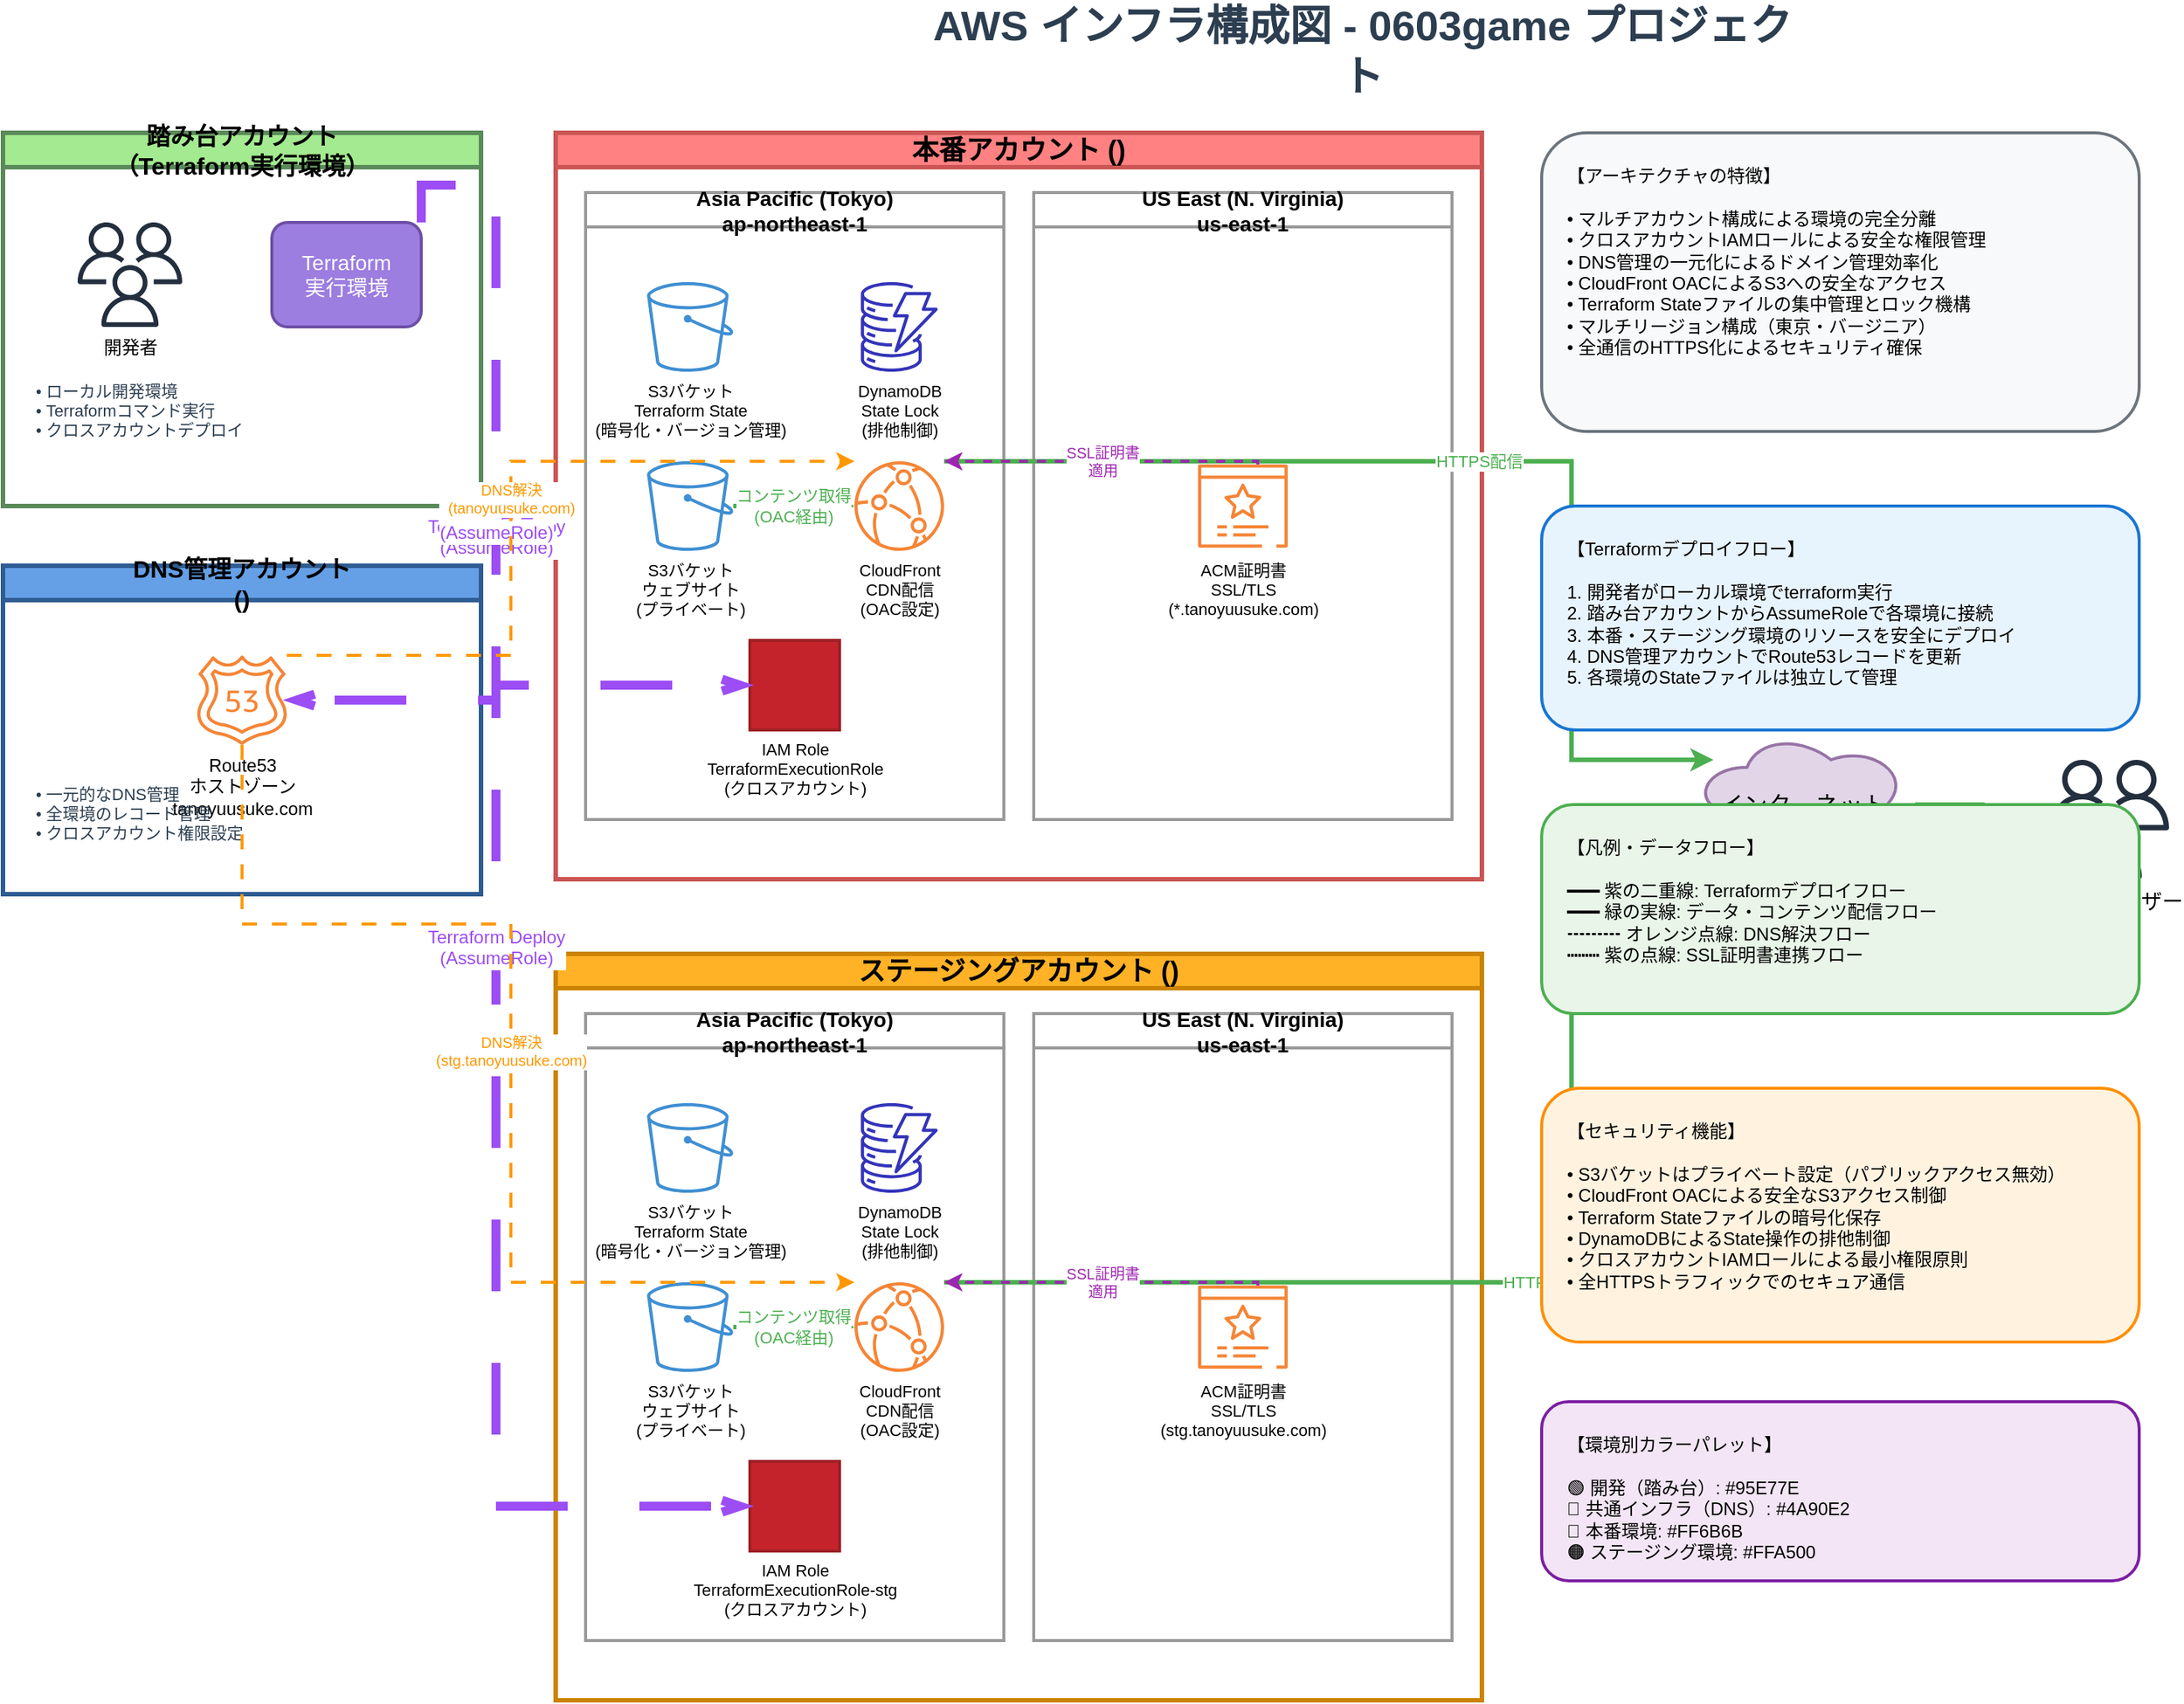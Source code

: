 <mxfile version="28.1.1">
  <diagram id="6uXt7kuXX5OVkj3VzTaA" name="ページ1">
    <mxGraphModel dx="2583" dy="1404" grid="1" gridSize="10" guides="1" tooltips="1" connect="1" arrows="1" fold="1" page="1" pageScale="1" pageWidth="1920" pageHeight="1080" math="0" shadow="0">
      <root>
        <mxCell id="0" />
        <mxCell id="1" parent="0" />
        <mxCell id="title" value="AWS インフラ構成図 - 0603game プロジェクト" style="text;html=1;strokeColor=none;fillColor=none;align=center;verticalAlign=middle;whiteSpace=wrap;rounded=0;fontSize=28;fontStyle=1;fontFamily=Arial;fontColor=#2C3E50;" parent="1" vertex="1">
          <mxGeometry x="660" y="20" width="600" height="50" as="geometry" />
        </mxCell>
        <mxCell id="management-account" value="踏み台アカウント&#xa;（Terraform実行環境）" style="swimlane;whiteSpace=wrap;html=1;fontFamily=Arial;fontSize=16;fontStyle=1;fillColor=#95E77E;fillOpacity=85;strokeColor=#5A8A5A;strokeWidth=3;swimlaneFillColor=none;" parent="1" vertex="1">
          <mxGeometry x="50" y="100" width="320" height="250" as="geometry" />
        </mxCell>
        <mxCell id="developer" value="開発者" style="shape=mxgraph.aws4.users;html=1;verticalLabelPosition=bottom;align=center;verticalAlign=top;strokeWidth=2;fillColor=#232F3E;strokeColor=#232F3E;fontFamily=Arial;fontSize=12;" parent="management-account" vertex="1">
          <mxGeometry x="50" y="60" width="70" height="70" as="geometry" />
        </mxCell>
        <mxCell id="terraform-env" value="Terraform&#xa;実行環境" style="rounded=1;whiteSpace=wrap;html=1;fontFamily=Arial;fontSize=14;fillColor=#9C7DE0;strokeColor=#6C4FA5;fontColor=#FFFFFF;strokeWidth=2;" parent="management-account" vertex="1">
          <mxGeometry x="180" y="60" width="100" height="70" as="geometry" />
        </mxCell>
        <mxCell id="local-dev-desc" value="• ローカル開発環境&#xa;• Terraformコマンド実行&#xa;• クロスアカウントデプロイ" style="text;html=1;strokeColor=none;fillColor=none;align=left;verticalAlign=top;whiteSpace=wrap;rounded=0;fontSize=11;fontFamily=Arial;fontColor=#2C3E50;" parent="management-account" vertex="1">
          <mxGeometry x="20" y="160" width="280" height="60" as="geometry" />
        </mxCell>
        <mxCell id="dns-account" value="DNS管理アカウント&lt;br&gt;()" style="swimlane;whiteSpace=wrap;html=1;fontFamily=Arial;fontSize=16;fontStyle=1;fillColor=#4A90E2;fillOpacity=85;strokeColor=#2E5C92;strokeWidth=3;swimlaneFillColor=none;" parent="1" vertex="1">
          <mxGeometry x="50" y="390" width="320" height="220" as="geometry" />
        </mxCell>
        <mxCell id="route53-zone" value="Route53&#xa;ホストゾーン&#xa;tanoyuusuke.com" style="shape=mxgraph.aws4.route_53;html=1;verticalLabelPosition=bottom;align=center;verticalAlign=top;strokeWidth=2;fillColor=#F58536;strokeColor=#B7472A;fontFamily=Arial;fontSize=12;" parent="dns-account" vertex="1">
          <mxGeometry x="130" y="60" width="60" height="60" as="geometry" />
        </mxCell>
        <mxCell id="dns-desc" value="• 一元的なDNS管理&#xa;• 全環境のレコード管理&#xa;• クロスアカウント権限設定" style="text;html=1;strokeColor=none;fillColor=none;align=left;verticalAlign=top;whiteSpace=wrap;rounded=0;fontSize=11;fontFamily=Arial;fontColor=#2C3E50;" parent="dns-account" vertex="1">
          <mxGeometry x="20" y="140" width="280" height="60" as="geometry" />
        </mxCell>
        <mxCell id="prd-account" value="本番アカウント ()" style="swimlane;whiteSpace=wrap;html=1;fontFamily=Arial;fontSize=18;fontStyle=1;fillColor=#FF6B6B;fillOpacity=85;strokeColor=#CC5555;strokeWidth=3;swimlaneFillColor=none;" parent="1" vertex="1">
          <mxGeometry x="420" y="100" width="620" height="500" as="geometry" />
        </mxCell>
        <mxCell id="prd-tokyo-region" value="Asia Pacific (Tokyo)&#xa;ap-northeast-1" style="swimlane;whiteSpace=wrap;html=1;fontFamily=Arial;fontSize=14;fillColor=#FFFFFF;fillOpacity=85;strokeColor=#999999;strokeWidth=2;swimlaneFillColor=none;" parent="prd-account" vertex="1">
          <mxGeometry x="20" y="40" width="280" height="420" as="geometry" />
        </mxCell>
        <mxCell id="prd-s3-tfstate" value="S3バケット&#xa;Terraform State&#xa;(暗号化・バージョン管理)" style="shape=mxgraph.aws4.s3;html=1;verticalLabelPosition=bottom;align=center;verticalAlign=top;strokeWidth=2;fillColor=#3F8FD2;strokeColor=#2E73A8;fontFamily=Arial;fontSize=11;" parent="prd-tokyo-region" vertex="1">
          <mxGeometry x="40" y="60" width="60" height="60" as="geometry" />
        </mxCell>
        <mxCell id="prd-dynamodb" value="DynamoDB&#xa;State Lock&#xa;(排他制御)" style="shape=mxgraph.aws4.dynamodb;html=1;verticalLabelPosition=bottom;align=center;verticalAlign=top;strokeWidth=2;fillColor=#3334B9;strokeColor=#252580;fontFamily=Arial;fontSize=11;" parent="prd-tokyo-region" vertex="1">
          <mxGeometry x="180" y="60" width="60" height="60" as="geometry" />
        </mxCell>
        <mxCell id="prd-s3-website" value="S3バケット&#xa;ウェブサイト&#xa;(プライベート)" style="shape=mxgraph.aws4.s3;html=1;verticalLabelPosition=bottom;align=center;verticalAlign=top;strokeWidth=2;fillColor=#3F8FD2;strokeColor=#2E73A8;fontFamily=Arial;fontSize=11;" parent="prd-tokyo-region" vertex="1">
          <mxGeometry x="40" y="180" width="60" height="60" as="geometry" />
        </mxCell>
        <mxCell id="prd-cloudfront" value="CloudFront&#xa;CDN配信&#xa;(OAC設定)" style="shape=mxgraph.aws4.cloudfront;html=1;verticalLabelPosition=bottom;align=center;verticalAlign=top;strokeWidth=2;fillColor=#F58536;strokeColor=#B7472A;fontFamily=Arial;fontSize=11;" parent="prd-tokyo-region" vertex="1">
          <mxGeometry x="180" y="180" width="60" height="60" as="geometry" />
        </mxCell>
        <mxCell id="prd-iam-role" value="IAM Role&#xa;TerraformExecutionRole&#xa;(クロスアカウント)" style="shape=mxgraph.aws4.identity_and_access_management_iam;html=1;verticalLabelPosition=bottom;align=center;verticalAlign=top;strokeWidth=2;fillColor=#C5232B;strokeColor=#9E1F25;fontFamily=Arial;fontSize=11;" parent="prd-tokyo-region" vertex="1">
          <mxGeometry x="110" y="300" width="60" height="60" as="geometry" />
        </mxCell>
        <mxCell id="prd-virginia-region" value="US East (N. Virginia)&#xa;us-east-1" style="swimlane;whiteSpace=wrap;html=1;fontFamily=Arial;fontSize=14;fillColor=#FFFFFF;fillOpacity=85;strokeColor=#999999;strokeWidth=2;swimlaneFillColor=none;" parent="prd-account" vertex="1">
          <mxGeometry x="320" y="40" width="280" height="420" as="geometry" />
        </mxCell>
        <mxCell id="prd-acm-cert" value="ACM証明書&#xa;SSL/TLS&#xa;(*.tanoyuusuke.com)" style="shape=mxgraph.aws4.certificate_manager_3;html=1;verticalLabelPosition=bottom;align=center;verticalAlign=top;strokeWidth=2;fillColor=#F58536;strokeColor=#B7472A;fontFamily=Arial;fontSize=11;" parent="prd-virginia-region" vertex="1">
          <mxGeometry x="110" y="180" width="60" height="60" as="geometry" />
        </mxCell>
        <mxCell id="stg-account" value="ステージングアカウント ()" style="swimlane;whiteSpace=wrap;html=1;fontFamily=Arial;fontSize=18;fontStyle=1;fillColor=#FFA500;fillOpacity=85;strokeColor=#CC8300;strokeWidth=3;swimlaneFillColor=none;" parent="1" vertex="1">
          <mxGeometry x="420" y="650" width="620" height="500" as="geometry" />
        </mxCell>
        <mxCell id="stg-tokyo-region" value="Asia Pacific (Tokyo)&#xa;ap-northeast-1" style="swimlane;whiteSpace=wrap;html=1;fontFamily=Arial;fontSize=14;fillColor=#FFFFFF;fillOpacity=85;strokeColor=#999999;strokeWidth=2;swimlaneFillColor=none;" parent="stg-account" vertex="1">
          <mxGeometry x="20" y="40" width="280" height="420" as="geometry" />
        </mxCell>
        <mxCell id="stg-s3-tfstate" value="S3バケット&#xa;Terraform State&#xa;(暗号化・バージョン管理)" style="shape=mxgraph.aws4.s3;html=1;verticalLabelPosition=bottom;align=center;verticalAlign=top;strokeWidth=2;fillColor=#3F8FD2;strokeColor=#2E73A8;fontFamily=Arial;fontSize=11;" parent="stg-tokyo-region" vertex="1">
          <mxGeometry x="40" y="60" width="60" height="60" as="geometry" />
        </mxCell>
        <mxCell id="stg-dynamodb" value="DynamoDB&#xa;State Lock&#xa;(排他制御)" style="shape=mxgraph.aws4.dynamodb;html=1;verticalLabelPosition=bottom;align=center;verticalAlign=top;strokeWidth=2;fillColor=#3334B9;strokeColor=#252580;fontFamily=Arial;fontSize=11;" parent="stg-tokyo-region" vertex="1">
          <mxGeometry x="180" y="60" width="60" height="60" as="geometry" />
        </mxCell>
        <mxCell id="stg-s3-website" value="S3バケット&#xa;ウェブサイト&#xa;(プライベート)" style="shape=mxgraph.aws4.s3;html=1;verticalLabelPosition=bottom;align=center;verticalAlign=top;strokeWidth=2;fillColor=#3F8FD2;strokeColor=#2E73A8;fontFamily=Arial;fontSize=11;" parent="stg-tokyo-region" vertex="1">
          <mxGeometry x="40" y="180" width="60" height="60" as="geometry" />
        </mxCell>
        <mxCell id="stg-cloudfront" value="CloudFront&#xa;CDN配信&#xa;(OAC設定)" style="shape=mxgraph.aws4.cloudfront;html=1;verticalLabelPosition=bottom;align=center;verticalAlign=top;strokeWidth=2;fillColor=#F58536;strokeColor=#B7472A;fontFamily=Arial;fontSize=11;" parent="stg-tokyo-region" vertex="1">
          <mxGeometry x="180" y="180" width="60" height="60" as="geometry" />
        </mxCell>
        <mxCell id="stg-iam-role" value="IAM Role&#xa;TerraformExecutionRole-stg&#xa;(クロスアカウント)" style="shape=mxgraph.aws4.identity_and_access_management_iam;html=1;verticalLabelPosition=bottom;align=center;verticalAlign=top;strokeWidth=2;fillColor=#C5232B;strokeColor=#9E1F25;fontFamily=Arial;fontSize=11;" parent="stg-tokyo-region" vertex="1">
          <mxGeometry x="110" y="300" width="60" height="60" as="geometry" />
        </mxCell>
        <mxCell id="stg-virginia-region" value="US East (N. Virginia)&#xa;us-east-1" style="swimlane;whiteSpace=wrap;html=1;fontFamily=Arial;fontSize=14;fillColor=#FFFFFF;fillOpacity=85;strokeColor=#999999;strokeWidth=2;swimlaneFillColor=none;" parent="stg-account" vertex="1">
          <mxGeometry x="320" y="40" width="280" height="420" as="geometry" />
        </mxCell>
        <mxCell id="stg-acm-cert" value="ACM証明書&#xa;SSL/TLS&#xa;(stg.tanoyuusuke.com)" style="shape=mxgraph.aws4.certificate_manager_3;html=1;verticalLabelPosition=bottom;align=center;verticalAlign=top;strokeWidth=2;fillColor=#F58536;strokeColor=#B7472A;fontFamily=Arial;fontSize=11;" parent="stg-virginia-region" vertex="1">
          <mxGeometry x="110" y="180" width="60" height="60" as="geometry" />
        </mxCell>
        <mxCell id="internet" value="インターネット" style="ellipse;shape=cloud;whiteSpace=wrap;html=1;fontFamily=Arial;fontSize=16;fillColor=#E1D5E7;strokeColor=#9673A6;strokeWidth=2;" parent="1" vertex="1">
          <mxGeometry x="1180" y="500" width="150" height="100" as="geometry" />
        </mxCell>
        <mxCell id="end-users" value="エンドユーザー" style="shape=mxgraph.aws4.users;html=1;verticalLabelPosition=bottom;align=center;verticalAlign=top;strokeWidth=2;fillColor=#232F3E;strokeColor=#232F3E;fontFamily=Arial;fontSize=14;" parent="1" vertex="1">
          <mxGeometry x="1420" y="520" width="80" height="80" as="geometry" />
        </mxCell>
        <mxCell id="terraform-flow-prd" value="Terraform Deploy&#xa;(AssumeRole)" style="edgeStyle=orthogonalEdgeStyle;rounded=0;orthogonalLoop=1;jettySize=auto;html=1;strokeColor=#9C4DF4;strokeWidth=6;dashed=1;dashPattern=8 8;endArrow=openThin;endFill=0;startArrow=none;startFill=0;fontFamily=Arial;fontSize=12;fontColor=#9C4DF4;labelPosition=center;verticalLabelPosition=bottom;align=center;verticalAlign=top;" parent="1" source="terraform-env" target="prd-iam-role" edge="1">
          <mxGeometry relative="1" as="geometry">
            <Array as="points">
              <mxPoint x="330" y="135" />
              <mxPoint x="380" y="135" />
              <mxPoint x="380" y="470" />
            </Array>
          </mxGeometry>
        </mxCell>
        <mxCell id="terraform-flow-stg" value="Terraform Deploy&#xa;(AssumeRole)" style="edgeStyle=orthogonalEdgeStyle;rounded=0;orthogonalLoop=1;jettySize=auto;html=1;strokeColor=#9C4DF4;strokeWidth=6;dashed=1;dashPattern=8 8;endArrow=openThin;endFill=0;startArrow=none;startFill=0;fontFamily=Arial;fontSize=12;fontColor=#9C4DF4;labelPosition=center;verticalLabelPosition=bottom;align=center;verticalAlign=top;" parent="1" source="terraform-env" target="stg-iam-role" edge="1">
          <mxGeometry relative="1" as="geometry">
            <Array as="points">
              <mxPoint x="330" y="135" />
              <mxPoint x="380" y="135" />
              <mxPoint x="380" y="1020" />
            </Array>
          </mxGeometry>
        </mxCell>
        <mxCell id="terraform-flow-dns" value="DNS管理&#xa;(AssumeRole)" style="edgeStyle=orthogonalEdgeStyle;rounded=0;orthogonalLoop=1;jettySize=auto;html=1;strokeColor=#9C4DF4;strokeWidth=6;dashed=1;dashPattern=8 8;endArrow=openThin;endFill=0;startArrow=none;startFill=0;fontFamily=Arial;fontSize=12;fontColor=#9C4DF4;labelPosition=center;verticalLabelPosition=bottom;align=center;verticalAlign=top;" parent="1" source="terraform-env" target="route53-zone" edge="1">
          <mxGeometry relative="1" as="geometry">
            <Array as="points">
              <mxPoint x="330" y="135" />
              <mxPoint x="380" y="135" />
              <mxPoint x="380" y="480" />
              <mxPoint x="210" y="480" />
            </Array>
          </mxGeometry>
        </mxCell>
        <mxCell id="data-flow-prd-s3" value="コンテンツ取得&#xa;(OAC経由)" style="edgeStyle=orthogonalEdgeStyle;rounded=0;orthogonalLoop=1;jettySize=auto;html=1;strokeColor=#4CAF50;strokeWidth=3;endArrow=classic;endFill=1;fontFamily=Arial;fontSize=11;fontColor=#4CAF50;" parent="1" source="prd-s3-website" target="prd-cloudfront" edge="1">
          <mxGeometry relative="1" as="geometry">
            <mxPoint x="520" y="310" as="sourcePoint" />
            <mxPoint x="650" y="310" as="targetPoint" />
          </mxGeometry>
        </mxCell>
        <mxCell id="data-flow-stg-s3" value="コンテンツ取得&#xa;(OAC経由)" style="edgeStyle=orthogonalEdgeStyle;rounded=0;orthogonalLoop=1;jettySize=auto;html=1;strokeColor=#4CAF50;strokeWidth=3;endArrow=classic;endFill=1;fontFamily=Arial;fontSize=11;fontColor=#4CAF50;" parent="1" source="stg-s3-website" target="stg-cloudfront" edge="1">
          <mxGeometry relative="1" as="geometry" />
        </mxCell>
        <mxCell id="data-flow-prd-cdn" value="HTTPS配信" style="edgeStyle=orthogonalEdgeStyle;rounded=0;orthogonalLoop=1;jettySize=auto;html=1;strokeColor=#4CAF50;strokeWidth=3;endArrow=classic;endFill=1;fontFamily=Arial;fontSize=11;fontColor=#4CAF50;" parent="1" source="prd-cloudfront" target="internet" edge="1">
          <mxGeometry relative="1" as="geometry">
            <Array as="points">
              <mxPoint x="630" y="320" />
              <mxPoint x="1100" y="320" />
              <mxPoint x="1100" y="520" />
            </Array>
          </mxGeometry>
        </mxCell>
        <mxCell id="data-flow-stg-cdn" value="HTTPS配信" style="edgeStyle=orthogonalEdgeStyle;rounded=0;orthogonalLoop=1;jettySize=auto;html=1;strokeColor=#4CAF50;strokeWidth=3;endArrow=classic;endFill=1;fontFamily=Arial;fontSize=11;fontColor=#4CAF50;" parent="1" source="stg-cloudfront" target="internet" edge="1">
          <mxGeometry relative="1" as="geometry">
            <Array as="points">
              <mxPoint x="630" y="870" />
              <mxPoint x="1100" y="870" />
              <mxPoint x="1100" y="580" />
            </Array>
          </mxGeometry>
        </mxCell>
        <mxCell id="data-flow-users" value="Webアクセス" style="edgeStyle=orthogonalEdgeStyle;rounded=0;orthogonalLoop=1;jettySize=auto;html=1;strokeColor=#4CAF50;strokeWidth=3;endArrow=classic;endFill=1;fontFamily=Arial;fontSize=11;fontColor=#4CAF50;" parent="1" source="internet" target="end-users" edge="1">
          <mxGeometry relative="1" as="geometry" />
        </mxCell>
        <mxCell id="dns-flow-prd" value="DNS解決&#xa;(tanoyuusuke.com)" style="edgeStyle=orthogonalEdgeStyle;rounded=0;orthogonalLoop=1;jettySize=auto;html=1;strokeColor=#FF9800;strokeWidth=2;endArrow=classic;endFill=1;fontFamily=Arial;fontSize=10;fontColor=#FF9800;dashed=1;dashPattern=5 5;" parent="1" source="route53-zone" target="prd-cloudfront" edge="1">
          <mxGeometry relative="1" as="geometry">
            <Array as="points">
              <mxPoint x="210" y="450" />
              <mxPoint x="390" y="450" />
              <mxPoint x="390" y="320" />
            </Array>
          </mxGeometry>
        </mxCell>
        <mxCell id="dns-flow-stg" value="DNS解決&#xa;(stg.tanoyuusuke.com)" style="edgeStyle=orthogonalEdgeStyle;rounded=0;orthogonalLoop=1;jettySize=auto;html=1;strokeColor=#FF9800;strokeWidth=2;endArrow=classic;endFill=1;fontFamily=Arial;fontSize=10;fontColor=#FF9800;dashed=1;dashPattern=5 5;" parent="1" source="route53-zone" target="stg-cloudfront" edge="1">
          <mxGeometry relative="1" as="geometry">
            <Array as="points">
              <mxPoint x="210" y="630" />
              <mxPoint x="390" y="630" />
              <mxPoint x="390" y="870" />
            </Array>
          </mxGeometry>
        </mxCell>
        <mxCell id="cert-flow-prd" value="SSL証明書&#xa;適用" style="edgeStyle=orthogonalEdgeStyle;rounded=0;orthogonalLoop=1;jettySize=auto;html=1;strokeColor=#9C27B0;strokeWidth=2;endArrow=classic;endFill=1;fontFamily=Arial;fontSize=10;fontColor=#9C27B0;dashed=1;dashPattern=3 3;" parent="1" source="prd-acm-cert" target="prd-cloudfront" edge="1">
          <mxGeometry relative="1" as="geometry">
            <Array as="points">
              <mxPoint x="890" y="320" />
              <mxPoint x="630" y="320" />
            </Array>
          </mxGeometry>
        </mxCell>
        <mxCell id="cert-flow-stg" value="SSL証明書&#xa;適用" style="edgeStyle=orthogonalEdgeStyle;rounded=0;orthogonalLoop=1;jettySize=auto;html=1;strokeColor=#9C27B0;strokeWidth=2;endArrow=classic;endFill=1;fontFamily=Arial;fontSize=10;fontColor=#9C27B0;dashed=1;dashPattern=3 3;" parent="1" source="stg-acm-cert" target="stg-cloudfront" edge="1">
          <mxGeometry relative="1" as="geometry">
            <Array as="points">
              <mxPoint x="890" y="870" />
              <mxPoint x="630" y="870" />
            </Array>
          </mxGeometry>
        </mxCell>
        <mxCell id="architecture-description" value="【アーキテクチャの特徴】&#xa;&#xa;• マルチアカウント構成による環境の完全分離&#xa;• クロスアカウントIAMロールによる安全な権限管理&#xa;• DNS管理の一元化によるドメイン管理効率化&#xa;• CloudFront OACによるS3への安全なアクセス&#xa;• Terraform Stateファイルの集中管理とロック機構&#xa;• マルチリージョン構成（東京・バージニア）&#xa;• 全通信のHTTPS化によるセキュリティ確保" style="rounded=1;whiteSpace=wrap;html=1;fontFamily=Arial;fontSize=12;fillColor=#F8F9FA;strokeColor=#6C757D;align=left;verticalAlign=top;spacingTop=15;spacingLeft=15;strokeWidth=2;" parent="1" vertex="1">
          <mxGeometry x="1080" y="100" width="400" height="200" as="geometry" />
        </mxCell>
        <mxCell id="deploy-flow-description" value="【Terraformデプロイフロー】&#xa;&#xa;1. 開発者がローカル環境でterraform実行&#xa;2. 踏み台アカウントからAssumeRoleで各環境に接続&#xa;3. 本番・ステージング環境のリソースを安全にデプロイ&#xa;4. DNS管理アカウントでRoute53レコードを更新&#xa;5. 各環境のStateファイルは独立して管理" style="rounded=1;whiteSpace=wrap;html=1;fontFamily=Arial;fontSize=12;fillColor=#E8F4FD;strokeColor=#1976D2;align=left;verticalAlign=top;spacingTop=15;spacingLeft=15;strokeWidth=2;" parent="1" vertex="1">
          <mxGeometry x="1080" y="350" width="400" height="150" as="geometry" />
        </mxCell>
        <mxCell id="legend" value="【凡例・データフロー】&#xa;&#xa;━━━ 紫の二重線: Terraformデプロイフロー&#xa;━━━ 緑の実線: データ・コンテンツ配信フロー&#xa;┅┅┅ オレンジ点線: DNS解決フロー&#xa;┅┅┅ 紫の点線: SSL証明書連携フロー" style="rounded=1;whiteSpace=wrap;html=1;fontFamily=Arial;fontSize=12;fillColor=#E8F5E8;strokeColor=#4CAF50;align=left;verticalAlign=top;spacingTop=15;spacingLeft=15;strokeWidth=2;" parent="1" vertex="1">
          <mxGeometry x="1080" y="550" width="400" height="140" as="geometry" />
        </mxCell>
        <mxCell id="security-features" value="【セキュリティ機能】&#xa;&#xa;• S3バケットはプライベート設定（パブリックアクセス無効）&#xa;• CloudFront OACによる安全なS3アクセス制御&#xa;• Terraform Stateファイルの暗号化保存&#xa;• DynamoDBによるState操作の排他制御&#xa;• クロスアカウントIAMロールによる最小権限原則&#xa;• 全HTTPSトラフィックでのセキュア通信" style="rounded=1;whiteSpace=wrap;html=1;fontFamily=Arial;fontSize=12;fillColor=#FFF3E0;strokeColor=#FF8F00;align=left;verticalAlign=top;spacingTop=15;spacingLeft=15;strokeWidth=2;" parent="1" vertex="1">
          <mxGeometry x="1080" y="740" width="400" height="170" as="geometry" />
        </mxCell>
        <mxCell id="color-palette" value="【環境別カラーパレット】&#xa;&#xa;🟢 開発（踏み台）: #95E77E&#xa;🔵 共通インフラ（DNS）: #4A90E2&#xa;🔴 本番環境: #FF6B6B&#xa;🟠 ステージング環境: #FFA500" style="rounded=1;whiteSpace=wrap;html=1;fontFamily=Arial;fontSize=12;fillColor=#F3E5F5;strokeColor=#7B1FA2;align=left;verticalAlign=top;spacingTop=15;spacingLeft=15;strokeWidth=2;" parent="1" vertex="1">
          <mxGeometry x="1080" y="950" width="400" height="120" as="geometry" />
        </mxCell>
      </root>
    </mxGraphModel>
  </diagram>
</mxfile>
